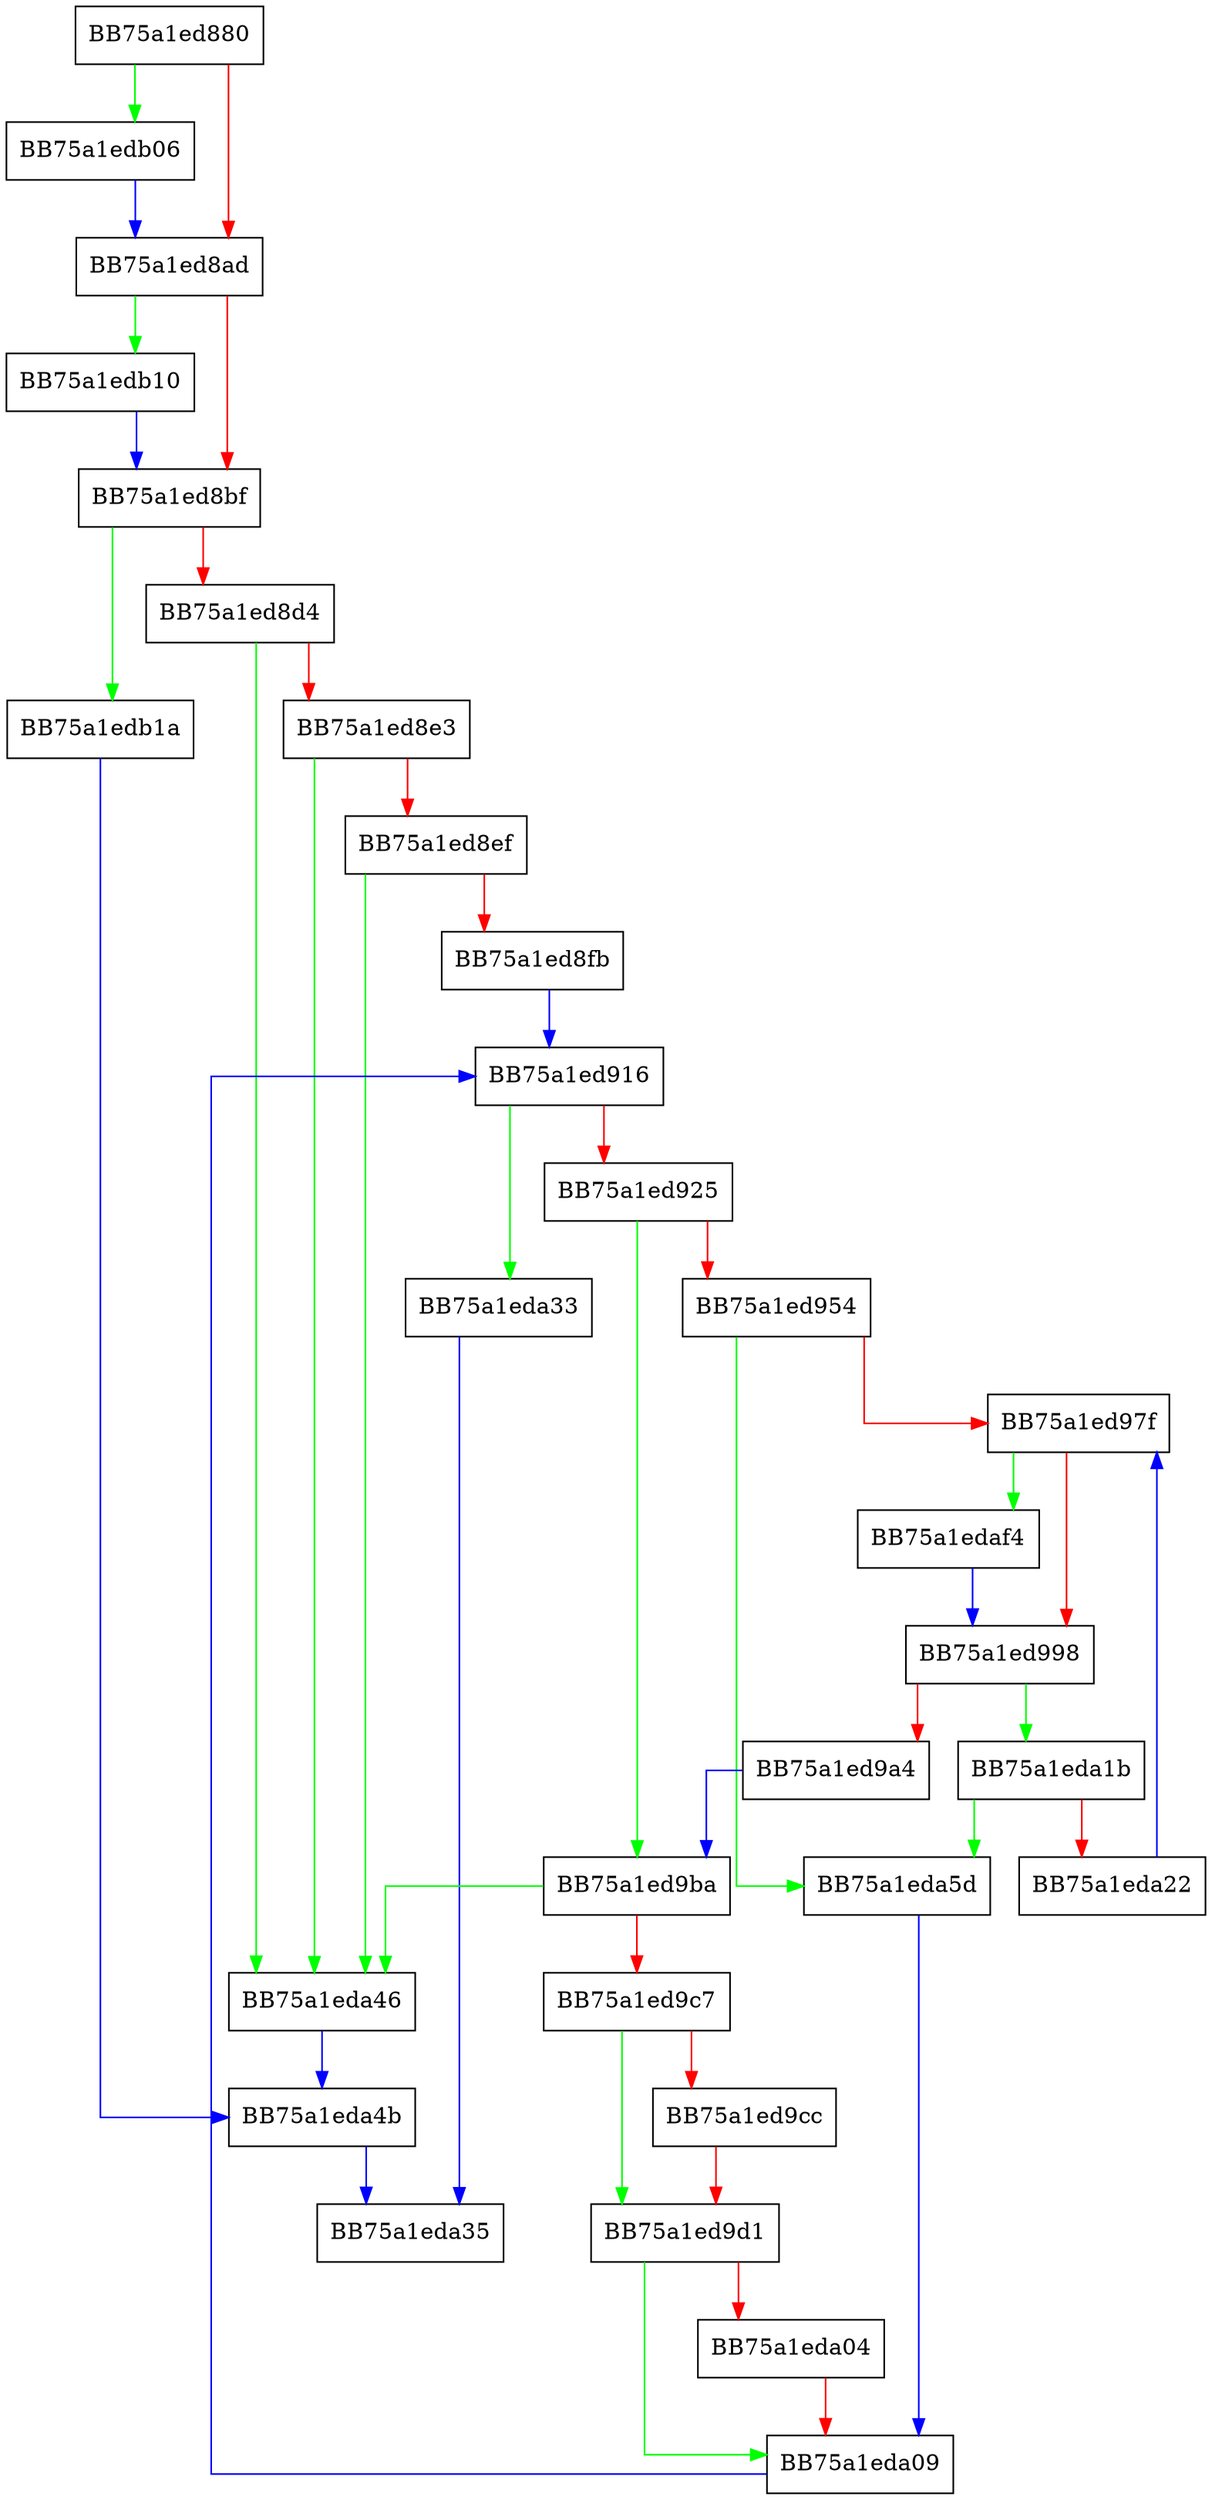 digraph load_special_pages {
  node [shape="box"];
  graph [splines=ortho];
  BB75a1ed880 -> BB75a1edb06 [color="green"];
  BB75a1ed880 -> BB75a1ed8ad [color="red"];
  BB75a1ed8ad -> BB75a1edb10 [color="green"];
  BB75a1ed8ad -> BB75a1ed8bf [color="red"];
  BB75a1ed8bf -> BB75a1edb1a [color="green"];
  BB75a1ed8bf -> BB75a1ed8d4 [color="red"];
  BB75a1ed8d4 -> BB75a1eda46 [color="green"];
  BB75a1ed8d4 -> BB75a1ed8e3 [color="red"];
  BB75a1ed8e3 -> BB75a1eda46 [color="green"];
  BB75a1ed8e3 -> BB75a1ed8ef [color="red"];
  BB75a1ed8ef -> BB75a1eda46 [color="green"];
  BB75a1ed8ef -> BB75a1ed8fb [color="red"];
  BB75a1ed8fb -> BB75a1ed916 [color="blue"];
  BB75a1ed916 -> BB75a1eda33 [color="green"];
  BB75a1ed916 -> BB75a1ed925 [color="red"];
  BB75a1ed925 -> BB75a1ed9ba [color="green"];
  BB75a1ed925 -> BB75a1ed954 [color="red"];
  BB75a1ed954 -> BB75a1eda5d [color="green"];
  BB75a1ed954 -> BB75a1ed97f [color="red"];
  BB75a1ed97f -> BB75a1edaf4 [color="green"];
  BB75a1ed97f -> BB75a1ed998 [color="red"];
  BB75a1ed998 -> BB75a1eda1b [color="green"];
  BB75a1ed998 -> BB75a1ed9a4 [color="red"];
  BB75a1ed9a4 -> BB75a1ed9ba [color="blue"];
  BB75a1ed9ba -> BB75a1eda46 [color="green"];
  BB75a1ed9ba -> BB75a1ed9c7 [color="red"];
  BB75a1ed9c7 -> BB75a1ed9d1 [color="green"];
  BB75a1ed9c7 -> BB75a1ed9cc [color="red"];
  BB75a1ed9cc -> BB75a1ed9d1 [color="red"];
  BB75a1ed9d1 -> BB75a1eda09 [color="green"];
  BB75a1ed9d1 -> BB75a1eda04 [color="red"];
  BB75a1eda04 -> BB75a1eda09 [color="red"];
  BB75a1eda09 -> BB75a1ed916 [color="blue"];
  BB75a1eda1b -> BB75a1eda5d [color="green"];
  BB75a1eda1b -> BB75a1eda22 [color="red"];
  BB75a1eda22 -> BB75a1ed97f [color="blue"];
  BB75a1eda33 -> BB75a1eda35 [color="blue"];
  BB75a1eda46 -> BB75a1eda4b [color="blue"];
  BB75a1eda4b -> BB75a1eda35 [color="blue"];
  BB75a1eda5d -> BB75a1eda09 [color="blue"];
  BB75a1edaf4 -> BB75a1ed998 [color="blue"];
  BB75a1edb06 -> BB75a1ed8ad [color="blue"];
  BB75a1edb10 -> BB75a1ed8bf [color="blue"];
  BB75a1edb1a -> BB75a1eda4b [color="blue"];
}